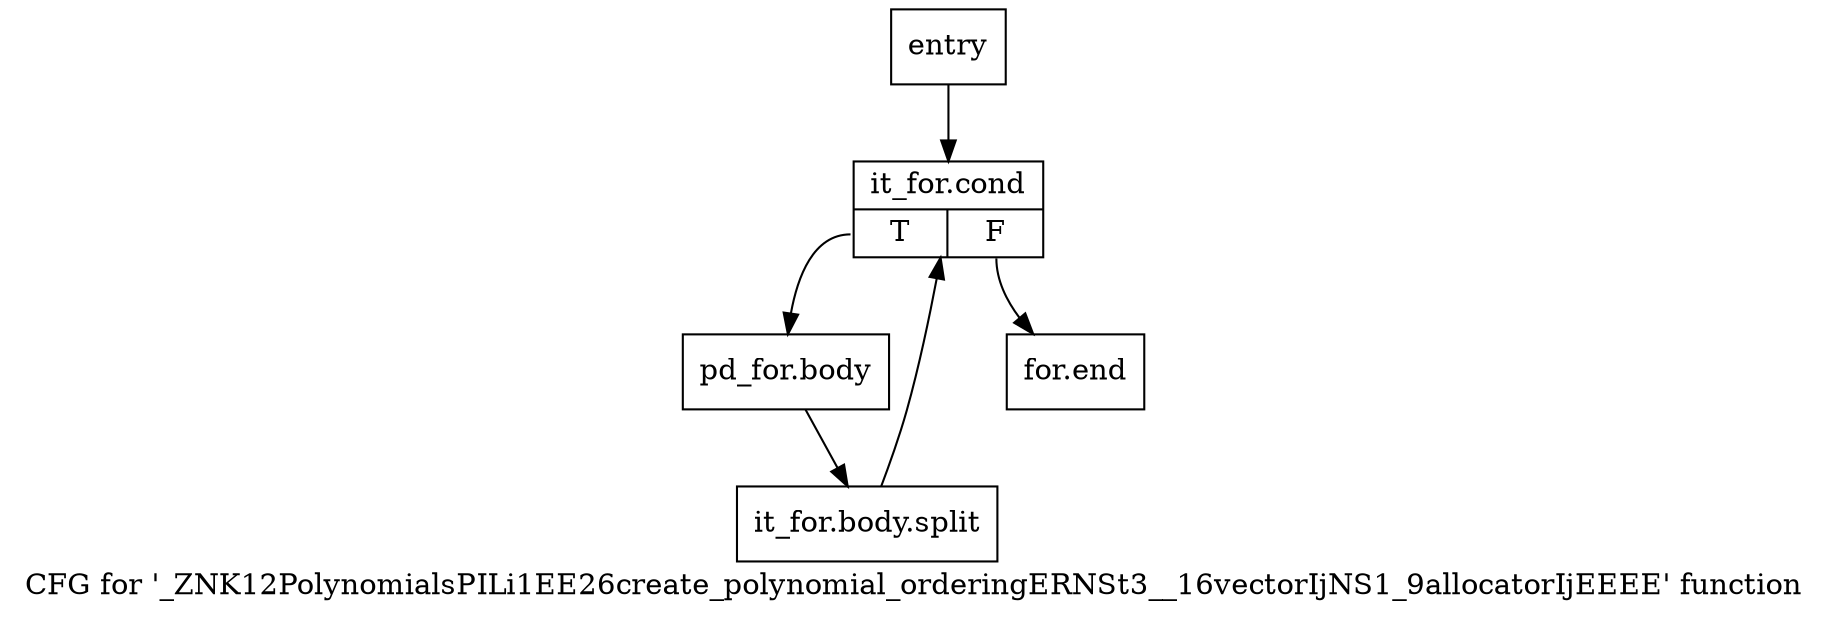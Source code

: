 digraph "CFG for '_ZNK12PolynomialsPILi1EE26create_polynomial_orderingERNSt3__16vectorIjNS1_9allocatorIjEEEE' function" {
	label="CFG for '_ZNK12PolynomialsPILi1EE26create_polynomial_orderingERNSt3__16vectorIjNS1_9allocatorIjEEEE' function";

	Node0x8a8d6e0 [shape=record,label="{entry}"];
	Node0x8a8d6e0 -> Node0x8a8d730;
	Node0x8a8d730 [shape=record,label="{it_for.cond|{<s0>T|<s1>F}}"];
	Node0x8a8d730:s0 -> Node0x8a8d780;
	Node0x8a8d730:s1 -> Node0x8a8d7d0;
	Node0x8a8d780 [shape=record,label="{pd_for.body}"];
	Node0x8a8d780 -> Node0xc4a0d70;
	Node0xc4a0d70 [shape=record,label="{it_for.body.split}"];
	Node0xc4a0d70 -> Node0x8a8d730;
	Node0x8a8d7d0 [shape=record,label="{for.end}"];
}
